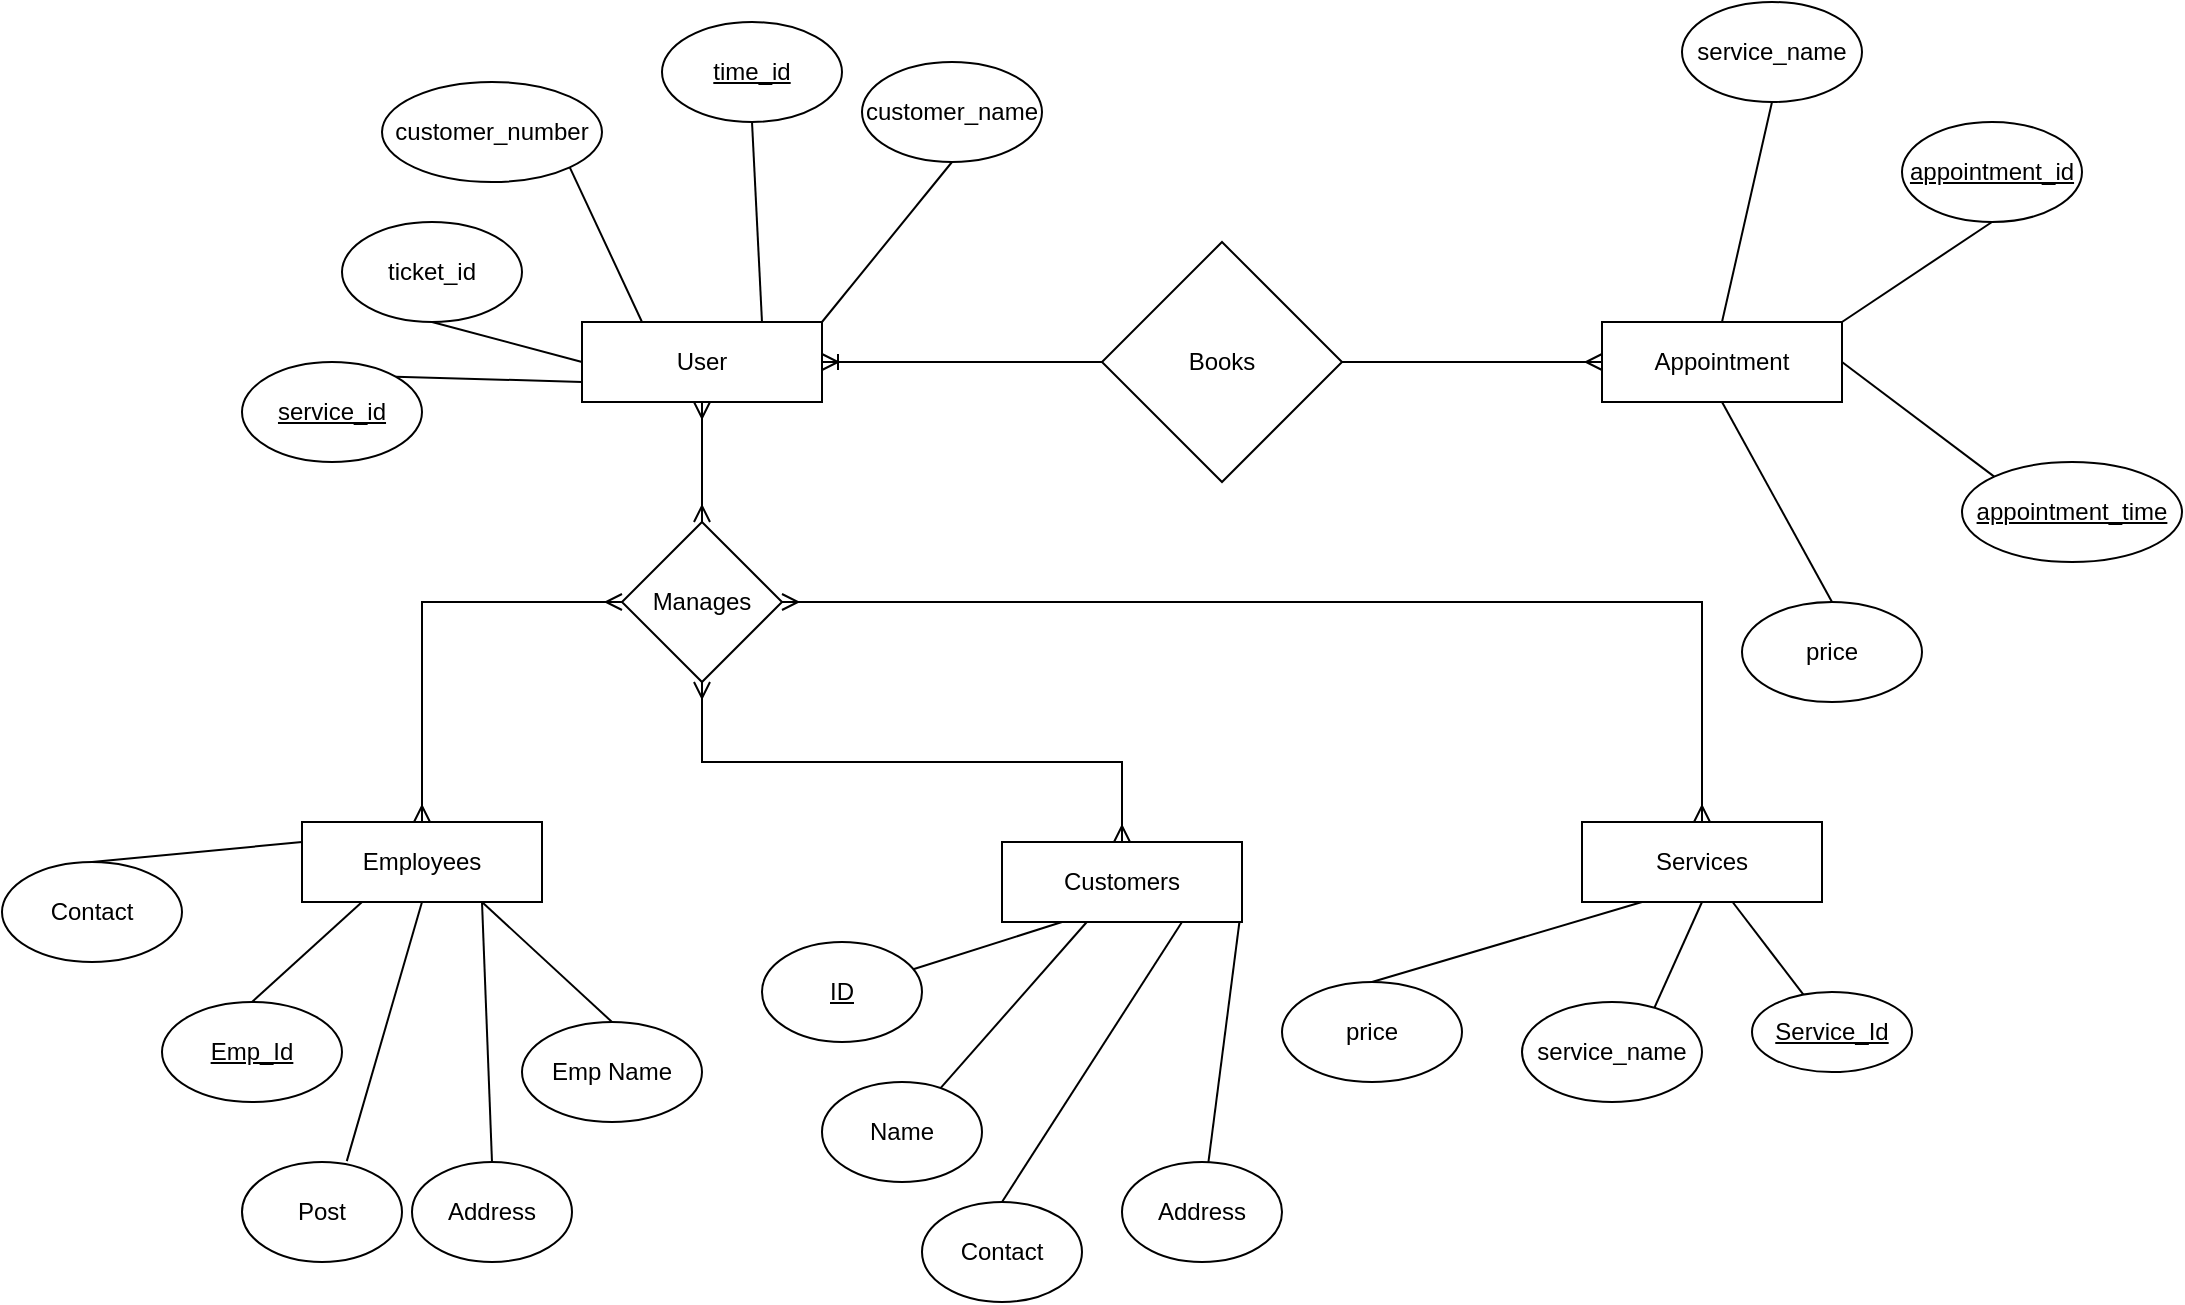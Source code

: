 <mxfile version="24.4.13" type="device">
  <diagram name="Page-1" id="82TZ0RbtBybBP9VxDGkZ">
    <mxGraphModel dx="2537" dy="984" grid="1" gridSize="10" guides="1" tooltips="1" connect="1" arrows="1" fold="1" page="1" pageScale="1" pageWidth="850" pageHeight="1100" math="0" shadow="0">
      <root>
        <mxCell id="0" />
        <mxCell id="1" parent="0" />
        <mxCell id="IDhVc3HW0Kmtk5wKdFUq-32" style="edgeStyle=none;shape=connector;rounded=0;orthogonalLoop=1;jettySize=auto;html=1;entryX=1;entryY=0.5;entryDx=0;entryDy=0;labelBackgroundColor=default;strokeColor=default;fontFamily=Helvetica;fontSize=11;fontColor=default;endArrow=ERoneToMany;endFill=0;exitX=0;exitY=0.5;exitDx=0;exitDy=0;" parent="1" source="IDhVc3HW0Kmtk5wKdFUq-2" target="IDhVc3HW0Kmtk5wKdFUq-1" edge="1">
          <mxGeometry relative="1" as="geometry">
            <mxPoint x="330" y="380" as="sourcePoint" />
          </mxGeometry>
        </mxCell>
        <mxCell id="6g5vQFqCNQvV4qK4Rjls-4" value="" style="edgeStyle=orthogonalEdgeStyle;rounded=0;orthogonalLoop=1;jettySize=auto;html=1;endArrow=ERmany;endFill=0;startArrow=ERmany;startFill=0;" edge="1" parent="1" source="IDhVc3HW0Kmtk5wKdFUq-1" target="6g5vQFqCNQvV4qK4Rjls-3">
          <mxGeometry relative="1" as="geometry" />
        </mxCell>
        <mxCell id="IDhVc3HW0Kmtk5wKdFUq-1" value="User" style="rounded=0;whiteSpace=wrap;html=1;" parent="1" vertex="1">
          <mxGeometry x="110" y="320" width="120" height="40" as="geometry" />
        </mxCell>
        <mxCell id="IDhVc3HW0Kmtk5wKdFUq-2" value="Books" style="rhombus;whiteSpace=wrap;html=1;" parent="1" vertex="1">
          <mxGeometry x="370" y="280" width="120" height="120" as="geometry" />
        </mxCell>
        <mxCell id="IDhVc3HW0Kmtk5wKdFUq-3" value="Appointment" style="rounded=0;whiteSpace=wrap;html=1;" parent="1" vertex="1">
          <mxGeometry x="620" y="320" width="120" height="40" as="geometry" />
        </mxCell>
        <mxCell id="IDhVc3HW0Kmtk5wKdFUq-6" value="" style="endArrow=ERmany;html=1;rounded=0;exitX=1;exitY=0.5;exitDx=0;exitDy=0;entryX=0;entryY=0.5;entryDx=0;entryDy=0;endFill=0;" parent="1" source="IDhVc3HW0Kmtk5wKdFUq-2" target="IDhVc3HW0Kmtk5wKdFUq-3" edge="1">
          <mxGeometry width="50" height="50" relative="1" as="geometry">
            <mxPoint x="410" y="339.5" as="sourcePoint" />
            <mxPoint x="620" y="339.5" as="targetPoint" />
          </mxGeometry>
        </mxCell>
        <mxCell id="IDhVc3HW0Kmtk5wKdFUq-14" style="rounded=0;orthogonalLoop=1;jettySize=auto;html=1;exitX=0.5;exitY=1;exitDx=0;exitDy=0;entryX=0.5;entryY=1;entryDx=0;entryDy=0;endArrow=none;endFill=0;" parent="1" source="IDhVc3HW0Kmtk5wKdFUq-7" target="6g5vQFqCNQvV4qK4Rjls-14" edge="1">
          <mxGeometry relative="1" as="geometry" />
        </mxCell>
        <mxCell id="IDhVc3HW0Kmtk5wKdFUq-7" value="service_name" style="ellipse;whiteSpace=wrap;html=1;" parent="1" vertex="1">
          <mxGeometry x="580" y="660" width="90" height="50" as="geometry" />
        </mxCell>
        <mxCell id="IDhVc3HW0Kmtk5wKdFUq-15" style="edgeStyle=none;shape=connector;rounded=0;orthogonalLoop=1;jettySize=auto;html=1;exitX=0.5;exitY=1;exitDx=0;exitDy=0;entryX=0.75;entryY=0;entryDx=0;entryDy=0;labelBackgroundColor=default;strokeColor=default;fontFamily=Helvetica;fontSize=11;fontColor=default;endArrow=none;endFill=0;" parent="1" source="IDhVc3HW0Kmtk5wKdFUq-8" target="IDhVc3HW0Kmtk5wKdFUq-1" edge="1">
          <mxGeometry relative="1" as="geometry" />
        </mxCell>
        <mxCell id="IDhVc3HW0Kmtk5wKdFUq-8" value="&lt;u&gt;time_id&lt;/u&gt;" style="ellipse;whiteSpace=wrap;html=1;" parent="1" vertex="1">
          <mxGeometry x="150" y="170" width="90" height="50" as="geometry" />
        </mxCell>
        <mxCell id="IDhVc3HW0Kmtk5wKdFUq-16" style="edgeStyle=none;shape=connector;rounded=0;orthogonalLoop=1;jettySize=auto;html=1;exitX=0.5;exitY=1;exitDx=0;exitDy=0;entryX=1;entryY=0;entryDx=0;entryDy=0;labelBackgroundColor=default;strokeColor=default;fontFamily=Helvetica;fontSize=11;fontColor=default;endArrow=none;endFill=0;" parent="1" source="IDhVc3HW0Kmtk5wKdFUq-9" target="IDhVc3HW0Kmtk5wKdFUq-1" edge="1">
          <mxGeometry relative="1" as="geometry" />
        </mxCell>
        <mxCell id="IDhVc3HW0Kmtk5wKdFUq-9" value="customer_name" style="ellipse;whiteSpace=wrap;html=1;" parent="1" vertex="1">
          <mxGeometry x="250" y="190" width="90" height="50" as="geometry" />
        </mxCell>
        <mxCell id="IDhVc3HW0Kmtk5wKdFUq-13" style="rounded=0;orthogonalLoop=1;jettySize=auto;html=1;exitX=1;exitY=1;exitDx=0;exitDy=0;entryX=0.25;entryY=0;entryDx=0;entryDy=0;endArrow=none;endFill=0;" parent="1" source="IDhVc3HW0Kmtk5wKdFUq-10" target="IDhVc3HW0Kmtk5wKdFUq-1" edge="1">
          <mxGeometry relative="1" as="geometry" />
        </mxCell>
        <mxCell id="IDhVc3HW0Kmtk5wKdFUq-10" value="customer_number" style="ellipse;whiteSpace=wrap;html=1;" parent="1" vertex="1">
          <mxGeometry x="10" y="200" width="110" height="50" as="geometry" />
        </mxCell>
        <mxCell id="IDhVc3HW0Kmtk5wKdFUq-11" value="ticket_id" style="ellipse;whiteSpace=wrap;html=1;" parent="1" vertex="1">
          <mxGeometry x="-10" y="270" width="90" height="50" as="geometry" />
        </mxCell>
        <mxCell id="IDhVc3HW0Kmtk5wKdFUq-12" value="" style="endArrow=none;html=1;rounded=0;exitX=0;exitY=0.5;exitDx=0;exitDy=0;entryX=0.5;entryY=1;entryDx=0;entryDy=0;" parent="1" source="IDhVc3HW0Kmtk5wKdFUq-1" target="IDhVc3HW0Kmtk5wKdFUq-11" edge="1">
          <mxGeometry width="50" height="50" relative="1" as="geometry">
            <mxPoint x="-10" y="370" as="sourcePoint" />
            <mxPoint x="40" y="320" as="targetPoint" />
          </mxGeometry>
        </mxCell>
        <mxCell id="IDhVc3HW0Kmtk5wKdFUq-18" style="edgeStyle=none;shape=connector;rounded=0;orthogonalLoop=1;jettySize=auto;html=1;exitX=1;exitY=0;exitDx=0;exitDy=0;entryX=0;entryY=0.75;entryDx=0;entryDy=0;labelBackgroundColor=default;strokeColor=default;fontFamily=Helvetica;fontSize=11;fontColor=default;endArrow=none;endFill=0;" parent="1" source="IDhVc3HW0Kmtk5wKdFUq-17" target="IDhVc3HW0Kmtk5wKdFUq-1" edge="1">
          <mxGeometry relative="1" as="geometry" />
        </mxCell>
        <mxCell id="IDhVc3HW0Kmtk5wKdFUq-17" value="&lt;u&gt;service_id&lt;/u&gt;" style="ellipse;whiteSpace=wrap;html=1;" parent="1" vertex="1">
          <mxGeometry x="-60" y="340" width="90" height="50" as="geometry" />
        </mxCell>
        <mxCell id="IDhVc3HW0Kmtk5wKdFUq-28" style="edgeStyle=none;shape=connector;rounded=0;orthogonalLoop=1;jettySize=auto;html=1;exitX=0.5;exitY=1;exitDx=0;exitDy=0;entryX=0.5;entryY=0;entryDx=0;entryDy=0;labelBackgroundColor=default;strokeColor=default;fontFamily=Helvetica;fontSize=11;fontColor=default;endArrow=none;endFill=0;" parent="1" source="IDhVc3HW0Kmtk5wKdFUq-20" target="IDhVc3HW0Kmtk5wKdFUq-3" edge="1">
          <mxGeometry relative="1" as="geometry" />
        </mxCell>
        <mxCell id="IDhVc3HW0Kmtk5wKdFUq-20" value="service_name" style="ellipse;whiteSpace=wrap;html=1;" parent="1" vertex="1">
          <mxGeometry x="660" y="160" width="90" height="50" as="geometry" />
        </mxCell>
        <mxCell id="IDhVc3HW0Kmtk5wKdFUq-29" style="edgeStyle=none;shape=connector;rounded=0;orthogonalLoop=1;jettySize=auto;html=1;exitX=0.5;exitY=1;exitDx=0;exitDy=0;entryX=1;entryY=0;entryDx=0;entryDy=0;labelBackgroundColor=default;strokeColor=default;fontFamily=Helvetica;fontSize=11;fontColor=default;endArrow=none;endFill=0;" parent="1" source="IDhVc3HW0Kmtk5wKdFUq-22" target="IDhVc3HW0Kmtk5wKdFUq-3" edge="1">
          <mxGeometry relative="1" as="geometry" />
        </mxCell>
        <mxCell id="IDhVc3HW0Kmtk5wKdFUq-22" value="&lt;u&gt;appointment_id&lt;/u&gt;" style="ellipse;whiteSpace=wrap;html=1;" parent="1" vertex="1">
          <mxGeometry x="770" y="220" width="90" height="50" as="geometry" />
        </mxCell>
        <mxCell id="IDhVc3HW0Kmtk5wKdFUq-30" style="edgeStyle=none;shape=connector;rounded=0;orthogonalLoop=1;jettySize=auto;html=1;exitX=0;exitY=0;exitDx=0;exitDy=0;entryX=1;entryY=0.5;entryDx=0;entryDy=0;labelBackgroundColor=default;strokeColor=default;fontFamily=Helvetica;fontSize=11;fontColor=default;endArrow=none;endFill=0;" parent="1" source="IDhVc3HW0Kmtk5wKdFUq-24" target="IDhVc3HW0Kmtk5wKdFUq-3" edge="1">
          <mxGeometry relative="1" as="geometry" />
        </mxCell>
        <mxCell id="IDhVc3HW0Kmtk5wKdFUq-24" value="&lt;u&gt;appointment_time&lt;/u&gt;" style="ellipse;whiteSpace=wrap;html=1;" parent="1" vertex="1">
          <mxGeometry x="800" y="390" width="110" height="50" as="geometry" />
        </mxCell>
        <mxCell id="IDhVc3HW0Kmtk5wKdFUq-31" style="edgeStyle=none;shape=connector;rounded=0;orthogonalLoop=1;jettySize=auto;html=1;exitX=0.5;exitY=0;exitDx=0;exitDy=0;entryX=0.5;entryY=1;entryDx=0;entryDy=0;labelBackgroundColor=default;strokeColor=default;fontFamily=Helvetica;fontSize=11;fontColor=default;endArrow=none;endFill=0;" parent="1" source="IDhVc3HW0Kmtk5wKdFUq-26" target="IDhVc3HW0Kmtk5wKdFUq-3" edge="1">
          <mxGeometry relative="1" as="geometry" />
        </mxCell>
        <mxCell id="IDhVc3HW0Kmtk5wKdFUq-26" value="price" style="ellipse;whiteSpace=wrap;html=1;" parent="1" vertex="1">
          <mxGeometry x="690" y="460" width="90" height="50" as="geometry" />
        </mxCell>
        <mxCell id="6g5vQFqCNQvV4qK4Rjls-8" value="" style="edgeStyle=orthogonalEdgeStyle;rounded=0;orthogonalLoop=1;jettySize=auto;html=1;entryX=0.5;entryY=0;entryDx=0;entryDy=0;endArrow=ERmany;endFill=0;startArrow=ERmany;startFill=0;" edge="1" parent="1" source="6g5vQFqCNQvV4qK4Rjls-3" target="6g5vQFqCNQvV4qK4Rjls-14">
          <mxGeometry relative="1" as="geometry">
            <mxPoint x="520.059" y="600.0" as="targetPoint" />
          </mxGeometry>
        </mxCell>
        <mxCell id="6g5vQFqCNQvV4qK4Rjls-15" style="edgeStyle=orthogonalEdgeStyle;rounded=0;orthogonalLoop=1;jettySize=auto;html=1;entryX=0.5;entryY=0;entryDx=0;entryDy=0;endArrow=ERmany;endFill=0;startArrow=ERmany;startFill=0;" edge="1" parent="1" source="6g5vQFqCNQvV4qK4Rjls-3" target="6g5vQFqCNQvV4qK4Rjls-13">
          <mxGeometry relative="1" as="geometry" />
        </mxCell>
        <mxCell id="6g5vQFqCNQvV4qK4Rjls-34" style="edgeStyle=orthogonalEdgeStyle;rounded=0;orthogonalLoop=1;jettySize=auto;html=1;exitX=0.5;exitY=1;exitDx=0;exitDy=0;endArrow=ERmany;endFill=0;startArrow=ERmany;startFill=0;" edge="1" parent="1" source="6g5vQFqCNQvV4qK4Rjls-3" target="6g5vQFqCNQvV4qK4Rjls-5">
          <mxGeometry relative="1" as="geometry" />
        </mxCell>
        <mxCell id="6g5vQFqCNQvV4qK4Rjls-3" value="Manages" style="rhombus;whiteSpace=wrap;html=1;rounded=0;" vertex="1" parent="1">
          <mxGeometry x="130" y="420" width="80" height="80" as="geometry" />
        </mxCell>
        <mxCell id="6g5vQFqCNQvV4qK4Rjls-27" value="" style="rounded=0;orthogonalLoop=1;jettySize=auto;html=1;endArrow=none;endFill=0;" edge="1" parent="1" source="6g5vQFqCNQvV4qK4Rjls-5" target="6g5vQFqCNQvV4qK4Rjls-26">
          <mxGeometry relative="1" as="geometry" />
        </mxCell>
        <mxCell id="6g5vQFqCNQvV4qK4Rjls-29" style="rounded=0;orthogonalLoop=1;jettySize=auto;html=1;exitX=0.25;exitY=1;exitDx=0;exitDy=0;endArrow=none;endFill=0;" edge="1" parent="1" source="6g5vQFqCNQvV4qK4Rjls-5" target="6g5vQFqCNQvV4qK4Rjls-28">
          <mxGeometry relative="1" as="geometry" />
        </mxCell>
        <mxCell id="6g5vQFqCNQvV4qK4Rjls-31" style="rounded=0;orthogonalLoop=1;jettySize=auto;html=1;exitX=0.75;exitY=1;exitDx=0;exitDy=0;entryX=0.5;entryY=0;entryDx=0;entryDy=0;endArrow=none;endFill=0;" edge="1" parent="1" source="6g5vQFqCNQvV4qK4Rjls-5" target="6g5vQFqCNQvV4qK4Rjls-30">
          <mxGeometry relative="1" as="geometry" />
        </mxCell>
        <mxCell id="6g5vQFqCNQvV4qK4Rjls-33" style="rounded=0;orthogonalLoop=1;jettySize=auto;html=1;exitX=1;exitY=0.75;exitDx=0;exitDy=0;endArrow=none;endFill=0;" edge="1" parent="1" source="6g5vQFqCNQvV4qK4Rjls-5" target="6g5vQFqCNQvV4qK4Rjls-32">
          <mxGeometry relative="1" as="geometry" />
        </mxCell>
        <mxCell id="6g5vQFqCNQvV4qK4Rjls-5" value="Customers" style="whiteSpace=wrap;html=1;rounded=0;" vertex="1" parent="1">
          <mxGeometry x="320" y="580" width="120" height="40" as="geometry" />
        </mxCell>
        <mxCell id="6g5vQFqCNQvV4qK4Rjls-36" style="rounded=0;orthogonalLoop=1;jettySize=auto;html=1;exitX=0.75;exitY=1;exitDx=0;exitDy=0;entryX=0.5;entryY=0;entryDx=0;entryDy=0;endArrow=none;endFill=0;" edge="1" parent="1" source="6g5vQFqCNQvV4qK4Rjls-13" target="6g5vQFqCNQvV4qK4Rjls-37">
          <mxGeometry relative="1" as="geometry">
            <mxPoint x="-30" y="740" as="targetPoint" />
          </mxGeometry>
        </mxCell>
        <mxCell id="6g5vQFqCNQvV4qK4Rjls-13" value="Employees" style="whiteSpace=wrap;html=1;rounded=0;" vertex="1" parent="1">
          <mxGeometry x="-30" y="570" width="120" height="40" as="geometry" />
        </mxCell>
        <mxCell id="6g5vQFqCNQvV4qK4Rjls-23" value="" style="rounded=0;orthogonalLoop=1;jettySize=auto;html=1;endArrow=none;endFill=0;" edge="1" parent="1" source="6g5vQFqCNQvV4qK4Rjls-14" target="6g5vQFqCNQvV4qK4Rjls-22">
          <mxGeometry relative="1" as="geometry" />
        </mxCell>
        <mxCell id="6g5vQFqCNQvV4qK4Rjls-24" style="rounded=0;orthogonalLoop=1;jettySize=auto;html=1;exitX=0.25;exitY=1;exitDx=0;exitDy=0;entryX=0.5;entryY=0;entryDx=0;entryDy=0;endArrow=none;endFill=0;" edge="1" parent="1" source="6g5vQFqCNQvV4qK4Rjls-14" target="6g5vQFqCNQvV4qK4Rjls-25">
          <mxGeometry relative="1" as="geometry">
            <mxPoint x="280" y="670.0" as="targetPoint" />
          </mxGeometry>
        </mxCell>
        <mxCell id="6g5vQFqCNQvV4qK4Rjls-14" value="Services" style="whiteSpace=wrap;html=1;rounded=0;" vertex="1" parent="1">
          <mxGeometry x="610" y="570" width="120" height="40" as="geometry" />
        </mxCell>
        <mxCell id="6g5vQFqCNQvV4qK4Rjls-16" value="&lt;u&gt;Emp_Id&lt;/u&gt;" style="ellipse;whiteSpace=wrap;html=1;" vertex="1" parent="1">
          <mxGeometry x="-100" y="660" width="90" height="50" as="geometry" />
        </mxCell>
        <mxCell id="6g5vQFqCNQvV4qK4Rjls-17" style="edgeStyle=none;shape=connector;rounded=0;orthogonalLoop=1;jettySize=auto;html=1;exitX=0.25;exitY=1;exitDx=0;exitDy=0;entryX=0.5;entryY=0;entryDx=0;entryDy=0;labelBackgroundColor=default;strokeColor=default;fontFamily=Helvetica;fontSize=11;fontColor=default;endArrow=none;endFill=0;" edge="1" parent="1" source="6g5vQFqCNQvV4qK4Rjls-13" target="6g5vQFqCNQvV4qK4Rjls-16">
          <mxGeometry relative="1" as="geometry">
            <mxPoint x="-20" y="620" as="sourcePoint" />
            <mxPoint x="73" y="623" as="targetPoint" />
          </mxGeometry>
        </mxCell>
        <mxCell id="6g5vQFqCNQvV4qK4Rjls-18" value="Emp Name" style="ellipse;whiteSpace=wrap;html=1;" vertex="1" parent="1">
          <mxGeometry x="80" y="670" width="90" height="50" as="geometry" />
        </mxCell>
        <mxCell id="6g5vQFqCNQvV4qK4Rjls-19" style="edgeStyle=none;shape=connector;rounded=0;orthogonalLoop=1;jettySize=auto;html=1;exitX=0.75;exitY=1;exitDx=0;exitDy=0;entryX=0.5;entryY=0;entryDx=0;entryDy=0;labelBackgroundColor=default;strokeColor=default;fontFamily=Helvetica;fontSize=11;fontColor=default;endArrow=none;endFill=0;" edge="1" parent="1" target="6g5vQFqCNQvV4qK4Rjls-18" source="6g5vQFqCNQvV4qK4Rjls-13">
          <mxGeometry relative="1" as="geometry">
            <mxPoint x="120" y="610" as="sourcePoint" />
            <mxPoint x="193" y="633" as="targetPoint" />
          </mxGeometry>
        </mxCell>
        <mxCell id="6g5vQFqCNQvV4qK4Rjls-20" value="Contact" style="ellipse;whiteSpace=wrap;html=1;" vertex="1" parent="1">
          <mxGeometry x="-180" y="590" width="90" height="50" as="geometry" />
        </mxCell>
        <mxCell id="6g5vQFqCNQvV4qK4Rjls-21" style="edgeStyle=none;shape=connector;rounded=0;orthogonalLoop=1;jettySize=auto;html=1;exitX=0;exitY=0.25;exitDx=0;exitDy=0;entryX=0.5;entryY=0;entryDx=0;entryDy=0;labelBackgroundColor=default;strokeColor=default;fontFamily=Helvetica;fontSize=11;fontColor=default;endArrow=none;endFill=0;" edge="1" parent="1" target="6g5vQFqCNQvV4qK4Rjls-20" source="6g5vQFqCNQvV4qK4Rjls-13">
          <mxGeometry relative="1" as="geometry">
            <mxPoint x="-170" y="520" as="sourcePoint" />
            <mxPoint x="-7" y="553" as="targetPoint" />
          </mxGeometry>
        </mxCell>
        <mxCell id="6g5vQFqCNQvV4qK4Rjls-22" value="&lt;u&gt;Service_Id&lt;/u&gt;" style="ellipse;whiteSpace=wrap;html=1;rounded=0;" vertex="1" parent="1">
          <mxGeometry x="695" y="655" width="80" height="40" as="geometry" />
        </mxCell>
        <mxCell id="6g5vQFqCNQvV4qK4Rjls-25" value="price" style="ellipse;whiteSpace=wrap;html=1;" vertex="1" parent="1">
          <mxGeometry x="460" y="650" width="90" height="50" as="geometry" />
        </mxCell>
        <mxCell id="6g5vQFqCNQvV4qK4Rjls-26" value="Name" style="ellipse;whiteSpace=wrap;html=1;rounded=0;" vertex="1" parent="1">
          <mxGeometry x="230" y="700" width="80" height="50" as="geometry" />
        </mxCell>
        <mxCell id="6g5vQFqCNQvV4qK4Rjls-28" value="&lt;u&gt;ID&lt;/u&gt;" style="ellipse;whiteSpace=wrap;html=1;rounded=0;" vertex="1" parent="1">
          <mxGeometry x="200" y="630" width="80" height="50" as="geometry" />
        </mxCell>
        <mxCell id="6g5vQFqCNQvV4qK4Rjls-30" value="Contact" style="ellipse;whiteSpace=wrap;html=1;rounded=0;" vertex="1" parent="1">
          <mxGeometry x="280" y="760" width="80" height="50" as="geometry" />
        </mxCell>
        <mxCell id="6g5vQFqCNQvV4qK4Rjls-32" value="Address" style="ellipse;whiteSpace=wrap;html=1;rounded=0;" vertex="1" parent="1">
          <mxGeometry x="380" y="740" width="80" height="50" as="geometry" />
        </mxCell>
        <mxCell id="6g5vQFqCNQvV4qK4Rjls-37" value="Address" style="ellipse;whiteSpace=wrap;html=1;rounded=0;" vertex="1" parent="1">
          <mxGeometry x="25" y="740" width="80" height="50" as="geometry" />
        </mxCell>
        <mxCell id="6g5vQFqCNQvV4qK4Rjls-38" value="Post" style="ellipse;whiteSpace=wrap;html=1;rounded=0;" vertex="1" parent="1">
          <mxGeometry x="-60" y="740" width="80" height="50" as="geometry" />
        </mxCell>
        <mxCell id="6g5vQFqCNQvV4qK4Rjls-39" style="rounded=0;orthogonalLoop=1;jettySize=auto;html=1;exitX=0.5;exitY=1;exitDx=0;exitDy=0;entryX=0.655;entryY=-0.009;entryDx=0;entryDy=0;entryPerimeter=0;endArrow=none;endFill=0;" edge="1" parent="1" source="6g5vQFqCNQvV4qK4Rjls-13" target="6g5vQFqCNQvV4qK4Rjls-38">
          <mxGeometry relative="1" as="geometry" />
        </mxCell>
      </root>
    </mxGraphModel>
  </diagram>
</mxfile>
